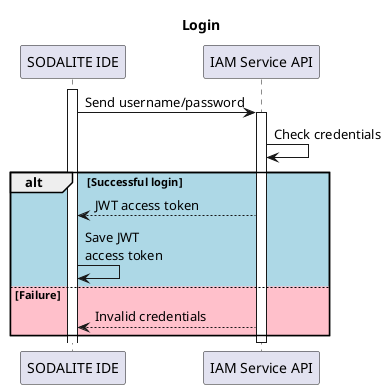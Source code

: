@startuml
hide unlinked
title Login
participant "SODALITE IDE" as editor
participant "Semantic\nReasoner" as reasoner
participant "Semantic\nKnowledge Base\n(ontology in GraphDB)" as ontology
participant "Secrets\nVault" as secretstore
participant "IAM Service API" as IAM
participant "Platform Discovery\nService" as PDS
participant "Infrastructure\nresource" as resource


activate editor
editor->IAM: Send username/password
activate IAM
IAM->IAM: Check credentials
alt #LightBlue Successful login
    IAM-->editor: JWT access token
    editor->editor: Save JWT\naccess token
else #Pink Failure
    IAM-->editor: Invalid credentials
end
deactivate IAM




@enduml
